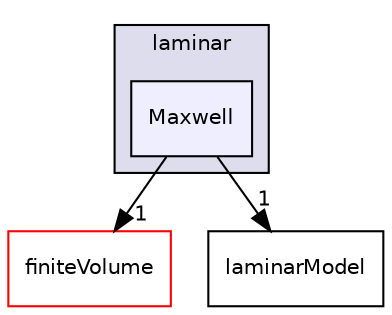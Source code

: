 digraph "src/TurbulenceModels/turbulenceModels/laminar/Maxwell" {
  bgcolor=transparent;
  compound=true
  node [ fontsize="10", fontname="Helvetica"];
  edge [ labelfontsize="10", labelfontname="Helvetica"];
  subgraph clusterdir_ed53039aa445a8005a2a7b1a43c7904d {
    graph [ bgcolor="#ddddee", pencolor="black", label="laminar" fontname="Helvetica", fontsize="10", URL="dir_ed53039aa445a8005a2a7b1a43c7904d.html"]
  dir_9b55e53b2527ea851c7e49b6262543eb [shape=box, label="Maxwell", style="filled", fillcolor="#eeeeff", pencolor="black", URL="dir_9b55e53b2527ea851c7e49b6262543eb.html"];
  }
  dir_9bd15774b555cf7259a6fa18f99fe99b [shape=box label="finiteVolume" color="red" URL="dir_9bd15774b555cf7259a6fa18f99fe99b.html"];
  dir_6de2f4e401c036f5ee61e389e7ad7f69 [shape=box label="laminarModel" URL="dir_6de2f4e401c036f5ee61e389e7ad7f69.html"];
  dir_9b55e53b2527ea851c7e49b6262543eb->dir_9bd15774b555cf7259a6fa18f99fe99b [headlabel="1", labeldistance=1.5 headhref="dir_003128_000867.html"];
  dir_9b55e53b2527ea851c7e49b6262543eb->dir_6de2f4e401c036f5ee61e389e7ad7f69 [headlabel="1", labeldistance=1.5 headhref="dir_003128_003127.html"];
}
